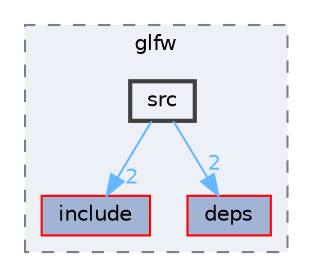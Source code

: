 digraph "src/glfw/src"
{
 // LATEX_PDF_SIZE
  bgcolor="transparent";
  edge [fontname=Helvetica,fontsize=10,labelfontname=Helvetica,labelfontsize=10];
  node [fontname=Helvetica,fontsize=10,shape=box,height=0.2,width=0.4];
  compound=true
  subgraph clusterdir_4f42fb64a2a7ed6ea9e03b9eaacd6206 {
    graph [ bgcolor="#edf0f7", pencolor="grey50", label="glfw", fontname=Helvetica,fontsize=10 style="filled,dashed", URL="dir_4f42fb64a2a7ed6ea9e03b9eaacd6206.html",tooltip=""]
  dir_cd61d7e26bc7eaa755feb1615d471e4a [label="include", fillcolor="#a2b4d6", color="red", style="filled", URL="dir_cd61d7e26bc7eaa755feb1615d471e4a.html",tooltip=""];
  dir_ddbd4614d4d0ae1075f77a1cf0a63a6a [label="deps", fillcolor="#a2b4d6", color="red", style="filled", URL="dir_ddbd4614d4d0ae1075f77a1cf0a63a6a.html",tooltip=""];
  dir_aad4184fa7b9e0a3130e76b638bf16a7 [label="src", fillcolor="#edf0f7", color="grey25", style="filled,bold", URL="dir_aad4184fa7b9e0a3130e76b638bf16a7.html",tooltip=""];
  }
  dir_aad4184fa7b9e0a3130e76b638bf16a7->dir_cd61d7e26bc7eaa755feb1615d471e4a [headlabel="2", labeldistance=1.5 headhref="dir_000047_000040.html" href="dir_000047_000040.html" color="steelblue1" fontcolor="steelblue1"];
  dir_aad4184fa7b9e0a3130e76b638bf16a7->dir_ddbd4614d4d0ae1075f77a1cf0a63a6a [headlabel="2", labeldistance=1.5 headhref="dir_000047_000002.html" href="dir_000047_000002.html" color="steelblue1" fontcolor="steelblue1"];
}
